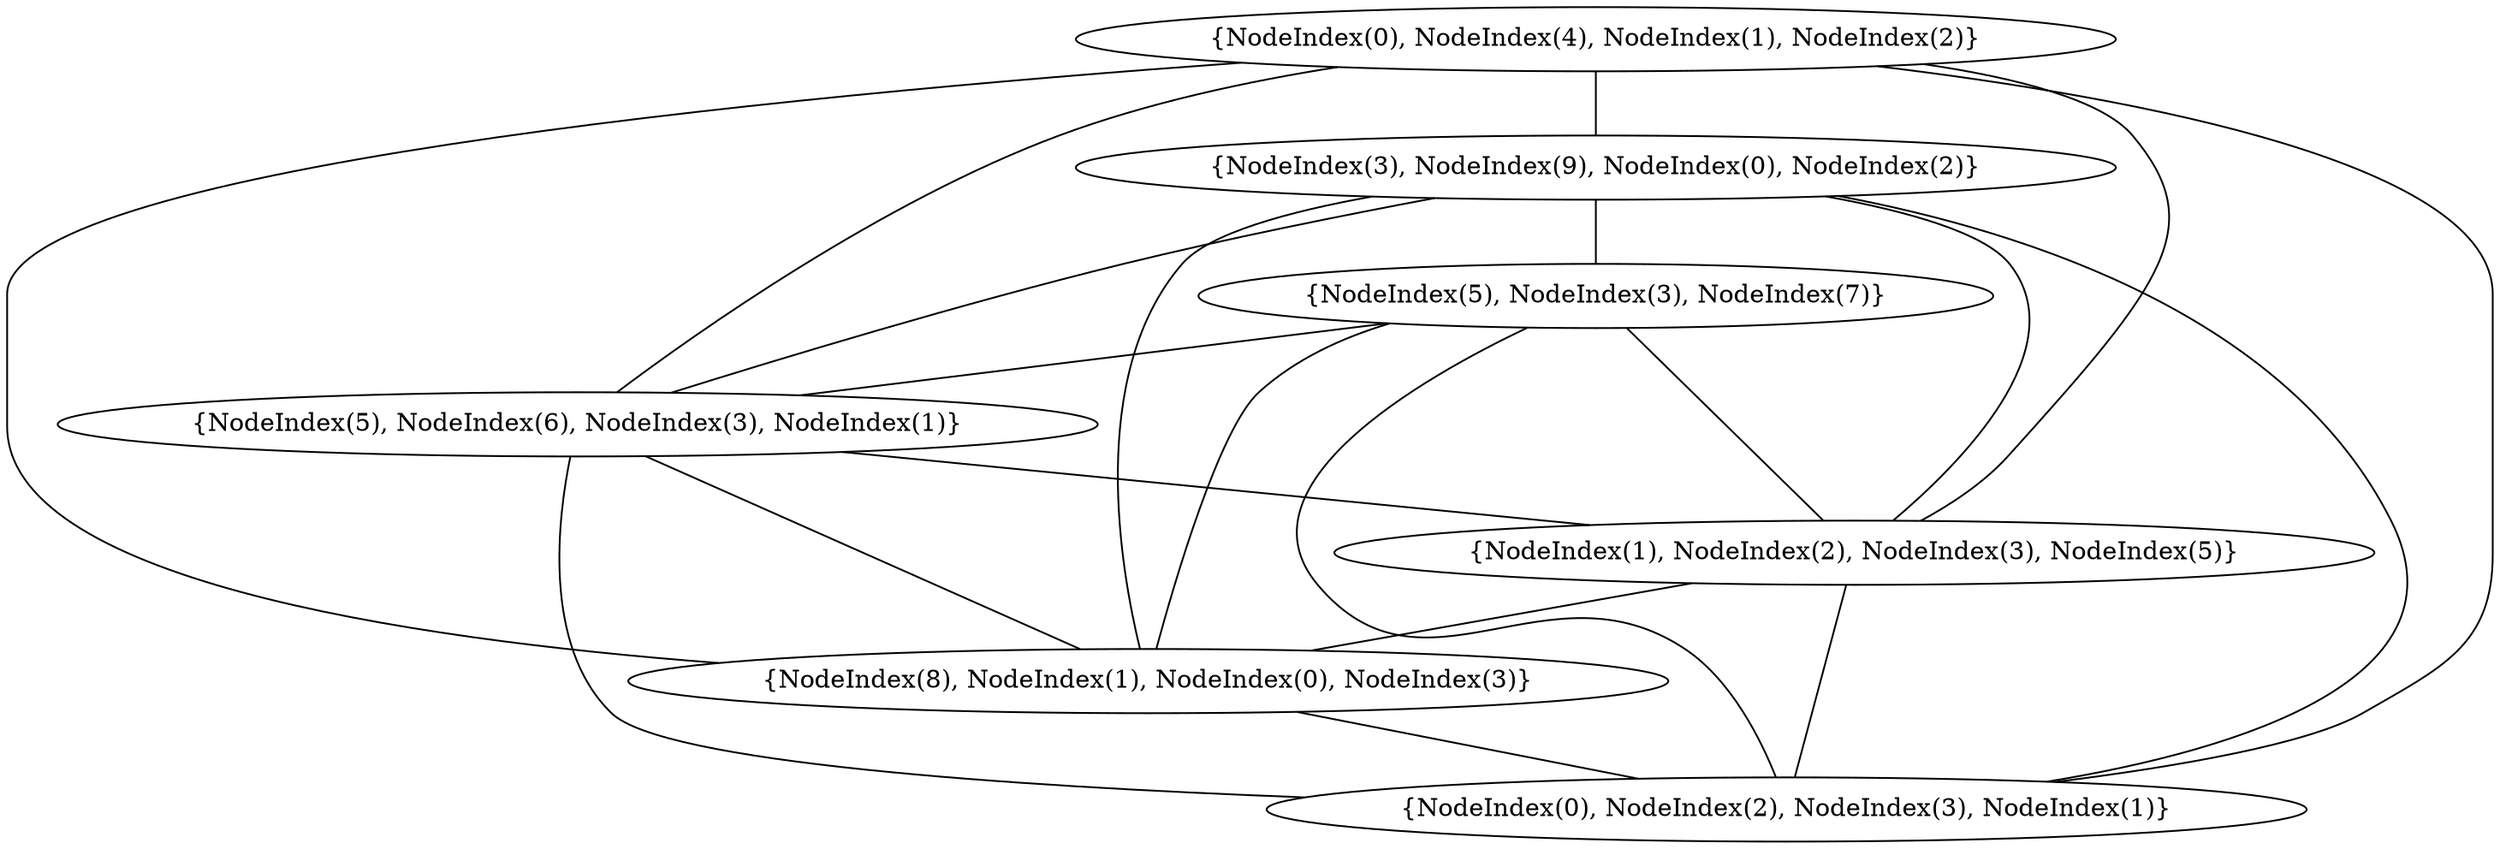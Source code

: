 graph {
    0 [ label = "{NodeIndex(0), NodeIndex(2), NodeIndex(3), NodeIndex(1)}" ]
    1 [ label = "{NodeIndex(8), NodeIndex(1), NodeIndex(0), NodeIndex(3)}" ]
    2 [ label = "{NodeIndex(1), NodeIndex(2), NodeIndex(3), NodeIndex(5)}" ]
    3 [ label = "{NodeIndex(5), NodeIndex(6), NodeIndex(3), NodeIndex(1)}" ]
    4 [ label = "{NodeIndex(5), NodeIndex(3), NodeIndex(7)}" ]
    5 [ label = "{NodeIndex(3), NodeIndex(9), NodeIndex(0), NodeIndex(2)}" ]
    6 [ label = "{NodeIndex(0), NodeIndex(4), NodeIndex(1), NodeIndex(2)}" ]
    1 -- 0 [ ]
    2 -- 0 [ ]
    2 -- 1 [ ]
    3 -- 0 [ ]
    3 -- 1 [ ]
    3 -- 2 [ ]
    4 -- 0 [ ]
    4 -- 1 [ ]
    4 -- 2 [ ]
    4 -- 3 [ ]
    5 -- 0 [ ]
    5 -- 1 [ ]
    5 -- 2 [ ]
    5 -- 3 [ ]
    5 -- 4 [ ]
    6 -- 0 [ ]
    6 -- 1 [ ]
    6 -- 2 [ ]
    6 -- 3 [ ]
    6 -- 5 [ ]
}
